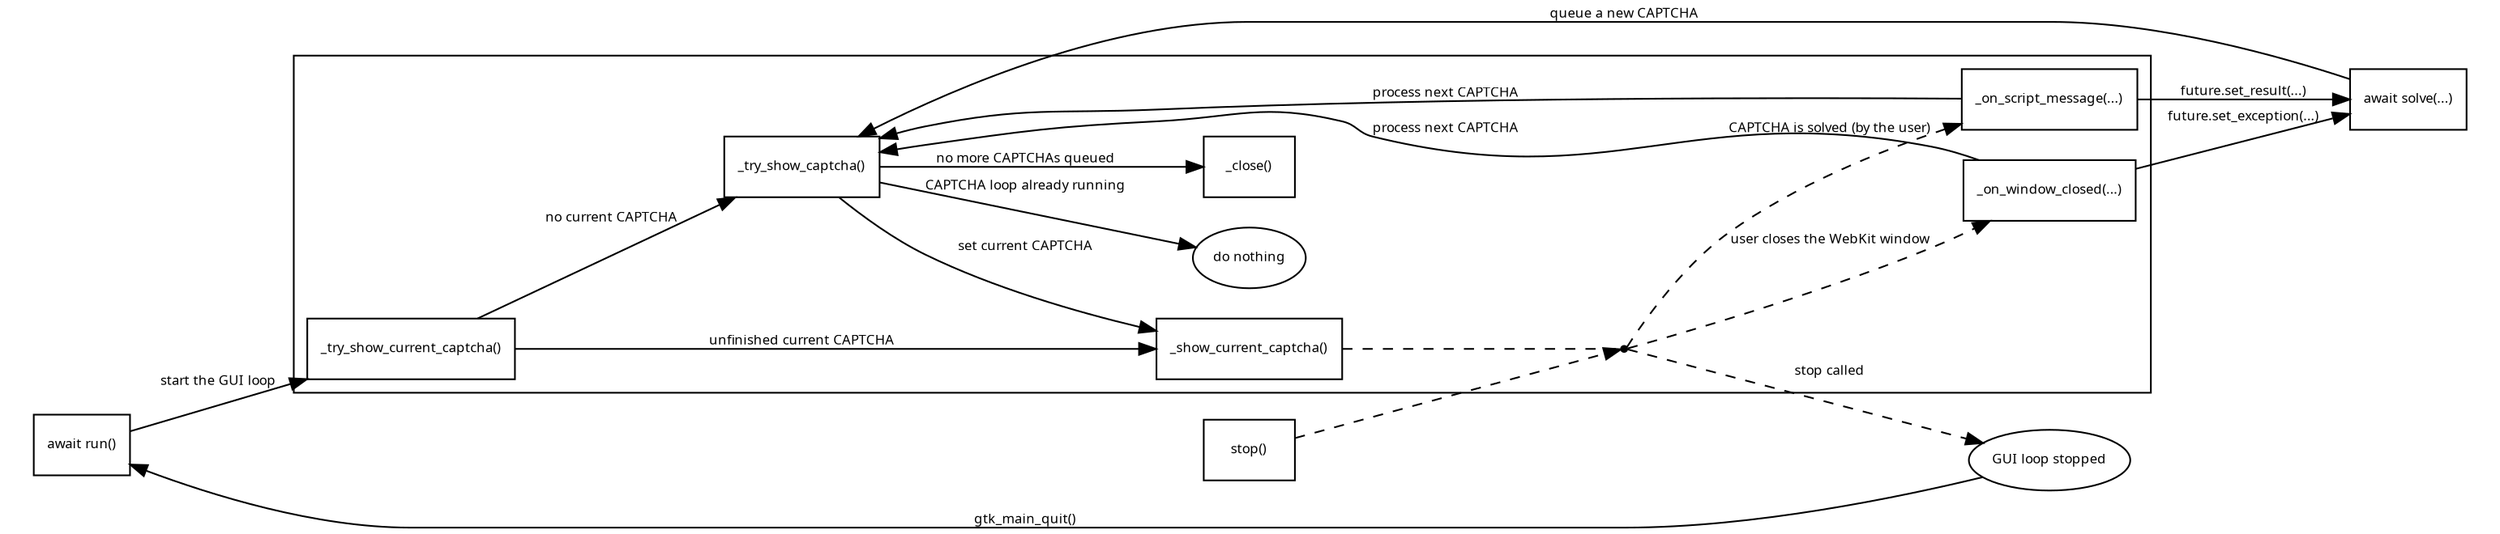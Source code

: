digraph "CAPTCHA display loop" {
	graph [fontsize=8,fontname="sans-serif",rankdir=LR,layout=dot];
	edge  [fontsize=8,fontname="sans-serif"];
	node  [fontsize=8,fontname="sans-serif",shape=rect];

	subgraph cluster_end {
		graph [style=invisible];
		end [label="GUI loop stopped",shape=ellipse];
	}

	subgraph cluster_run {
		graph [style=invisible];
		run [label="await run()"];
	}

	subgraph cluster_solve {
		graph [style=invisible];
		solve [label="await solve(...)"];
	}

	subgraph cluster_stop {
		graph [style=invisible];
		stop [label="stop()"];
	}

	run   -> _try_show_current_captcha [label="start the GUI loop"];
	solve -> _try_show_captcha         [label="queue a new CAPTCHA"];
	stop  -> idle                      [style=dashed];

	subgraph cluster_glib {
		nop  [label="do nothing",shape=ellipse];
		idle [shape=point,style=invisible];
		_try_show_current_captcha [label="_try_show_current_captcha()"];
		_show_current_captcha     [label="_show_current_captcha()"];
		_try_show_captcha         [label="_try_show_captcha()"];
		_close                    [label="_close()"];
		_on_window_closed         [label="_on_window_closed(...)"];
		_on_script_message        [label="_on_script_message(...)"];
	}

	_try_show_current_captcha -> _show_current_captcha [label="unfinished current CAPTCHA"];
	_try_show_current_captcha -> _try_show_captcha     [label="no current CAPTCHA"];

	_try_show_captcha -> _close                [label="no more CAPTCHAs queued"];
	_try_show_captcha -> _show_current_captcha [label="set current CAPTCHA"];
	_try_show_captcha -> nop                   [label="CAPTCHA loop already running"];

	_show_current_captcha -> idle [style=dashed,dir=none];
	idle -> _on_window_closed  [style=dashed,label="user closes the WebKit window"];
	idle -> _on_script_message [style=dashed,label="CAPTCHA is solved (by the user)"];
	idle -> end                [style=dashed,label="stop called"];

	end -> run [label="gtk_main_quit()"];

	_on_window_closed  -> _try_show_captcha [label="process next CAPTCHA"];
	_on_window_closed  -> solve             [label="future.set_exception(...)"];
	_on_script_message -> _try_show_captcha [label="process next CAPTCHA"];
	_on_script_message -> solve             [label="future.set_result(...)"];
}
